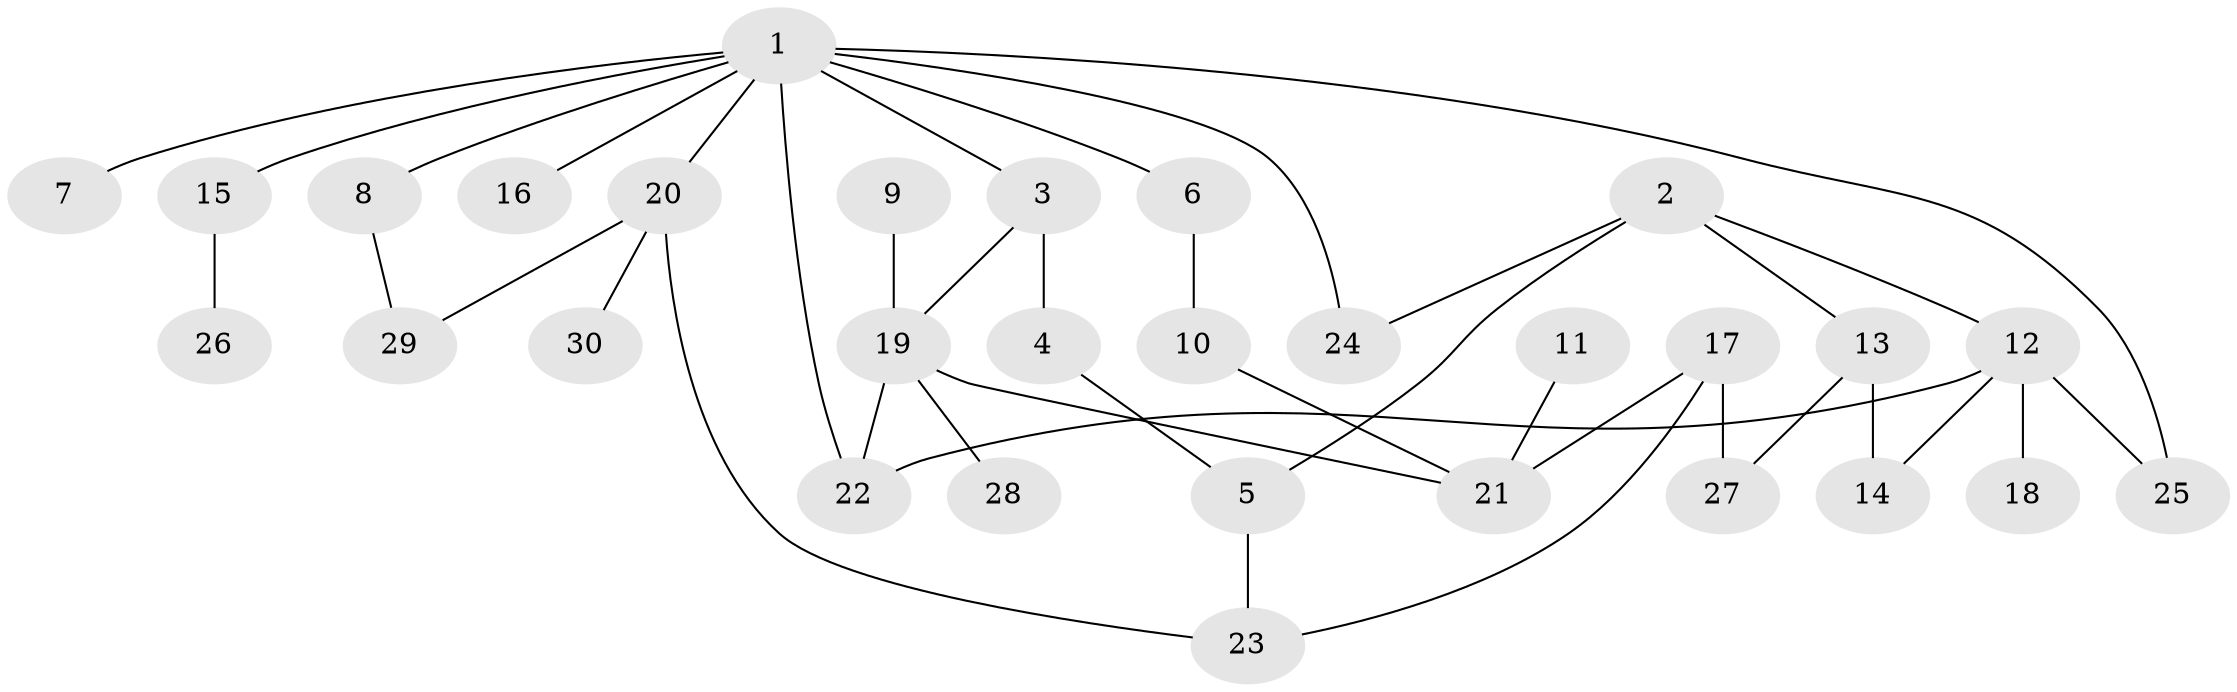 // original degree distribution, {5: 0.06666666666666667, 4: 0.11666666666666667, 6: 0.016666666666666666, 3: 0.16666666666666666, 2: 0.3333333333333333, 1: 0.3}
// Generated by graph-tools (version 1.1) at 2025/25/03/09/25 03:25:33]
// undirected, 30 vertices, 39 edges
graph export_dot {
graph [start="1"]
  node [color=gray90,style=filled];
  1;
  2;
  3;
  4;
  5;
  6;
  7;
  8;
  9;
  10;
  11;
  12;
  13;
  14;
  15;
  16;
  17;
  18;
  19;
  20;
  21;
  22;
  23;
  24;
  25;
  26;
  27;
  28;
  29;
  30;
  1 -- 3 [weight=1.0];
  1 -- 6 [weight=1.0];
  1 -- 7 [weight=1.0];
  1 -- 8 [weight=1.0];
  1 -- 15 [weight=1.0];
  1 -- 16 [weight=1.0];
  1 -- 20 [weight=1.0];
  1 -- 22 [weight=1.0];
  1 -- 24 [weight=2.0];
  1 -- 25 [weight=1.0];
  2 -- 5 [weight=1.0];
  2 -- 12 [weight=1.0];
  2 -- 13 [weight=1.0];
  2 -- 24 [weight=1.0];
  3 -- 4 [weight=1.0];
  3 -- 19 [weight=1.0];
  4 -- 5 [weight=1.0];
  5 -- 23 [weight=1.0];
  6 -- 10 [weight=1.0];
  8 -- 29 [weight=1.0];
  9 -- 19 [weight=1.0];
  10 -- 21 [weight=1.0];
  11 -- 21 [weight=1.0];
  12 -- 14 [weight=1.0];
  12 -- 18 [weight=1.0];
  12 -- 22 [weight=1.0];
  12 -- 25 [weight=1.0];
  13 -- 14 [weight=1.0];
  13 -- 27 [weight=1.0];
  15 -- 26 [weight=1.0];
  17 -- 21 [weight=2.0];
  17 -- 23 [weight=1.0];
  17 -- 27 [weight=1.0];
  19 -- 21 [weight=1.0];
  19 -- 22 [weight=1.0];
  19 -- 28 [weight=1.0];
  20 -- 23 [weight=1.0];
  20 -- 29 [weight=1.0];
  20 -- 30 [weight=1.0];
}

